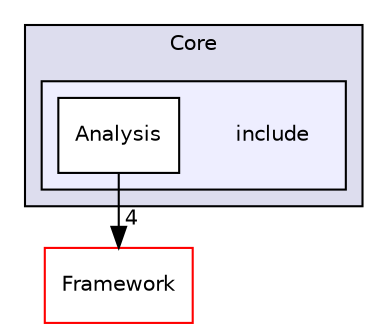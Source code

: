 digraph "/home/travis/build/AliceO2Group/AliceO2/Analysis/Core/include" {
  bgcolor=transparent;
  compound=true
  node [ fontsize="10", fontname="Helvetica"];
  edge [ labelfontsize="10", labelfontname="Helvetica"];
  subgraph clusterdir_8d04f135a1eb0fdc4d561ef87bbea216 {
    graph [ bgcolor="#ddddee", pencolor="black", label="Core" fontname="Helvetica", fontsize="10", URL="dir_8d04f135a1eb0fdc4d561ef87bbea216.html"]
  subgraph clusterdir_274fe3752ccf4650a409a1923e2644ec {
    graph [ bgcolor="#eeeeff", pencolor="black", label="" URL="dir_274fe3752ccf4650a409a1923e2644ec.html"];
    dir_274fe3752ccf4650a409a1923e2644ec [shape=plaintext label="include"];
    dir_ed66da7fe12d7221afdbb293927c7e6a [shape=box label="Analysis" color="black" fillcolor="white" style="filled" URL="dir_ed66da7fe12d7221afdbb293927c7e6a.html"];
  }
  }
  dir_bcbb2cf9a3d3d83e5515c82071a07177 [shape=box label="Framework" color="red" URL="dir_bcbb2cf9a3d3d83e5515c82071a07177.html"];
  dir_ed66da7fe12d7221afdbb293927c7e6a->dir_bcbb2cf9a3d3d83e5515c82071a07177 [headlabel="4", labeldistance=1.5 headhref="dir_000007_000058.html"];
}

